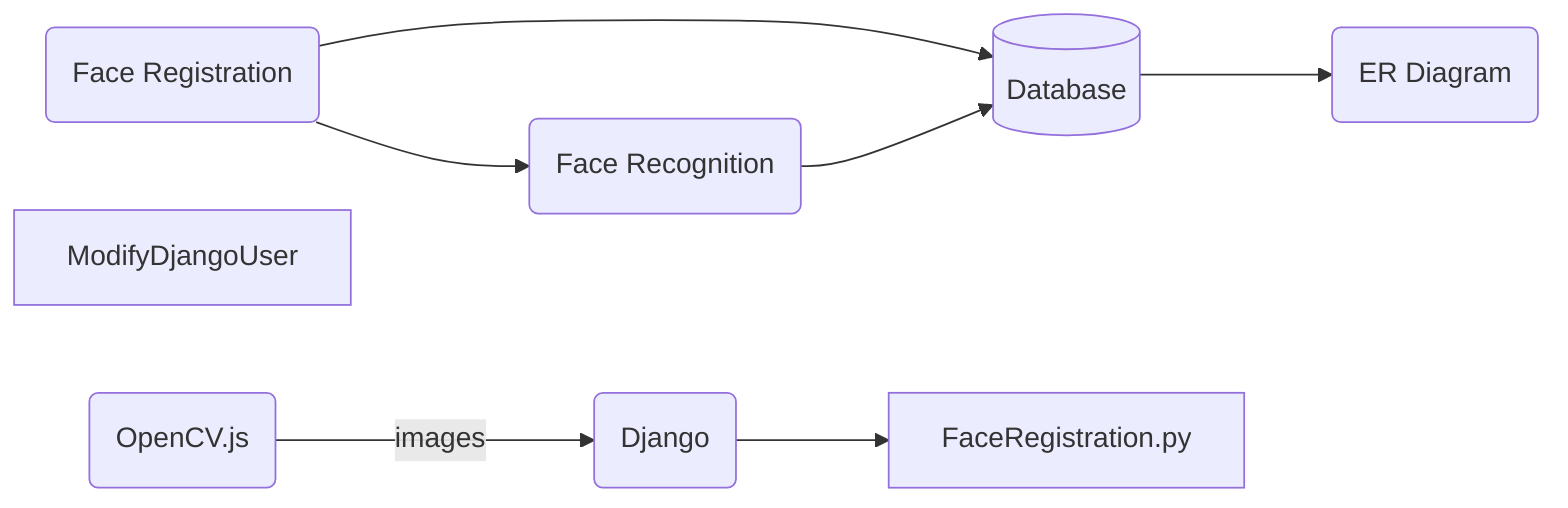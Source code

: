 graph LR
    FaceRegistration(Face Registration)--> FaceRecognition(Face Recognition) 
    FaceRegistration-->DataStorage
    FaceRecognition(Face Recognition) -->DataStorage
    DataStorage[(Database)]-->ER(ER Diagram)
    Website
    ModifyDjangoUser
    WebCameraLibrary(OpenCV.js)--images-->Website(Django)-->FaceRegistration.py